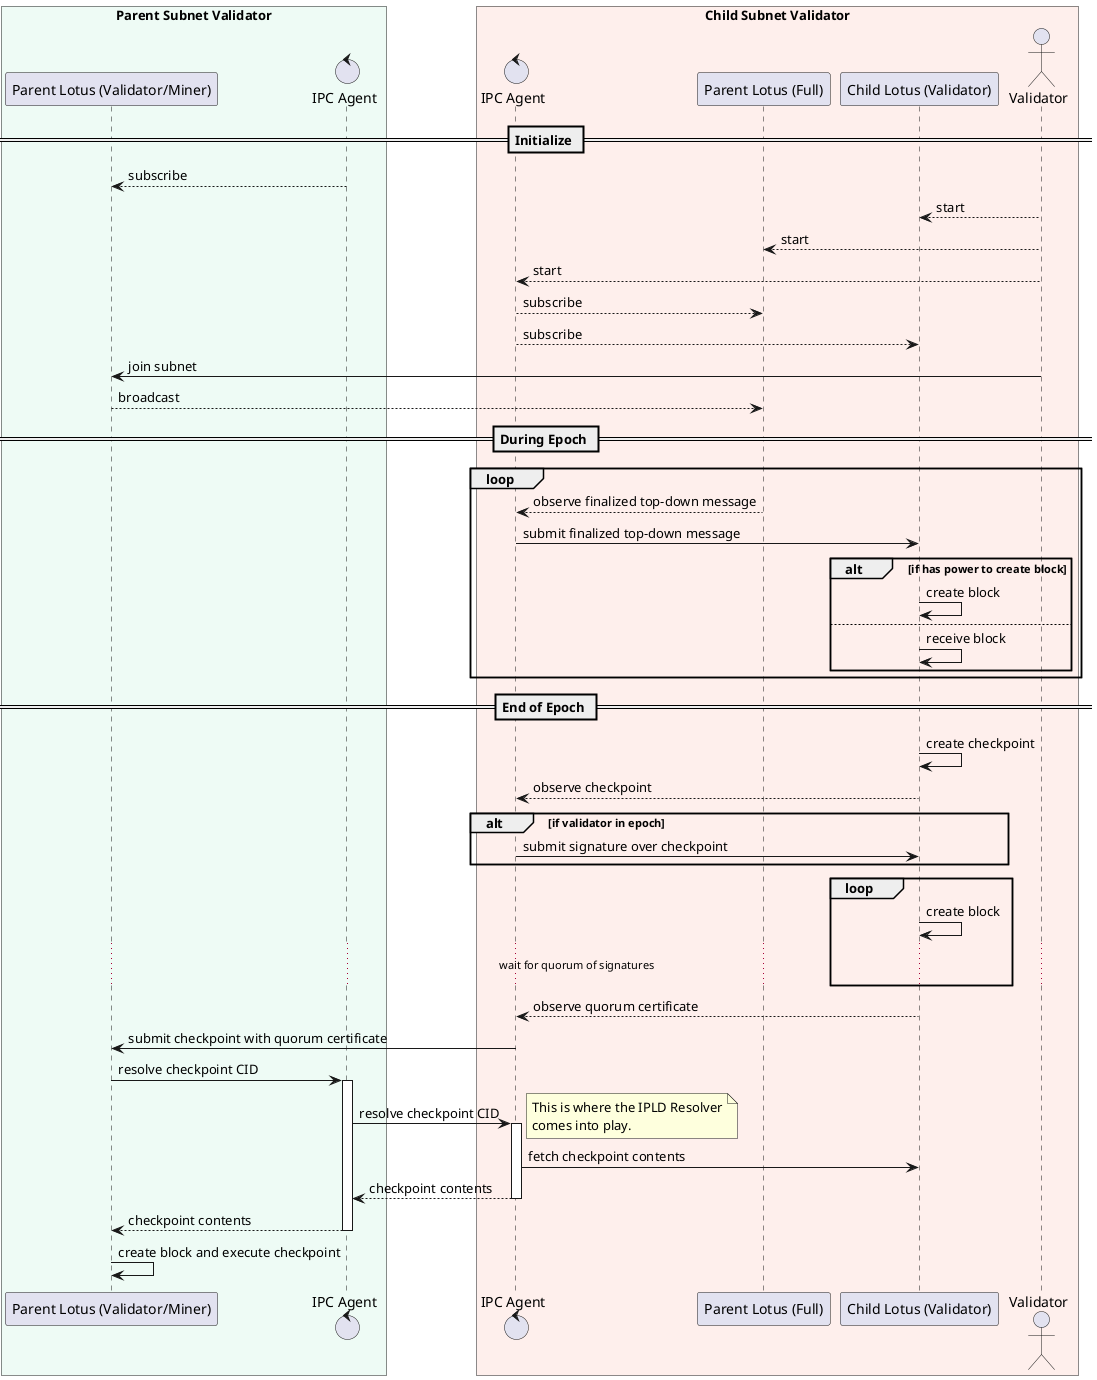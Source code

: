 @startuml Submit Checkpoint
box "Parent Subnet Validator" #EEFBF5
participant "Parent Lotus (Validator/Miner)" as parent_lotus
control     "IPC Agent" as parent_agent
end box

box "Child Subnet Validator" #FEEFEC
control     "IPC Agent" as child_agent
participant "Parent Lotus (Full)" as full_lotus
participant "Child Lotus (Validator)" as child_lotus
actor "Validator" as validator
end box

== Initialize ==

parent_agent --> parent_lotus: subscribe

validator --> child_lotus: start
validator --> full_lotus: start
validator --> child_agent: start

child_agent --> full_lotus: subscribe
child_agent --> child_lotus: subscribe

validator -> parent_lotus: join subnet
parent_lotus --> full_lotus: broadcast

== During Epoch ==

loop
  full_lotus --> child_agent: observe finalized top-down message
  child_agent -> child_lotus: submit finalized top-down message

  alt if has power to create block
    child_lotus -> child_lotus: create block
  else
    child_lotus -> child_lotus: receive block
  end
end

== End of Epoch ==

child_lotus -> child_lotus: create checkpoint
child_lotus --> child_agent: observe checkpoint

alt if validator in epoch
  child_agent -> child_lotus: submit signature over checkpoint
end

loop
  child_lotus -> child_lotus: create block
  ... wait for quorum of signatures ...
end

child_lotus --> child_agent: observe quorum certificate
child_agent -> parent_lotus: submit checkpoint with quorum certificate

parent_lotus -> parent_agent ++: resolve checkpoint CID
parent_agent -> child_agent ++: resolve checkpoint CID
note right
This is where the IPLD Resolver
comes into play.
end note
child_agent -> child_lotus: fetch checkpoint contents
return checkpoint contents
return checkpoint contents

parent_lotus -> parent_lotus: create block and execute checkpoint

@enduml
